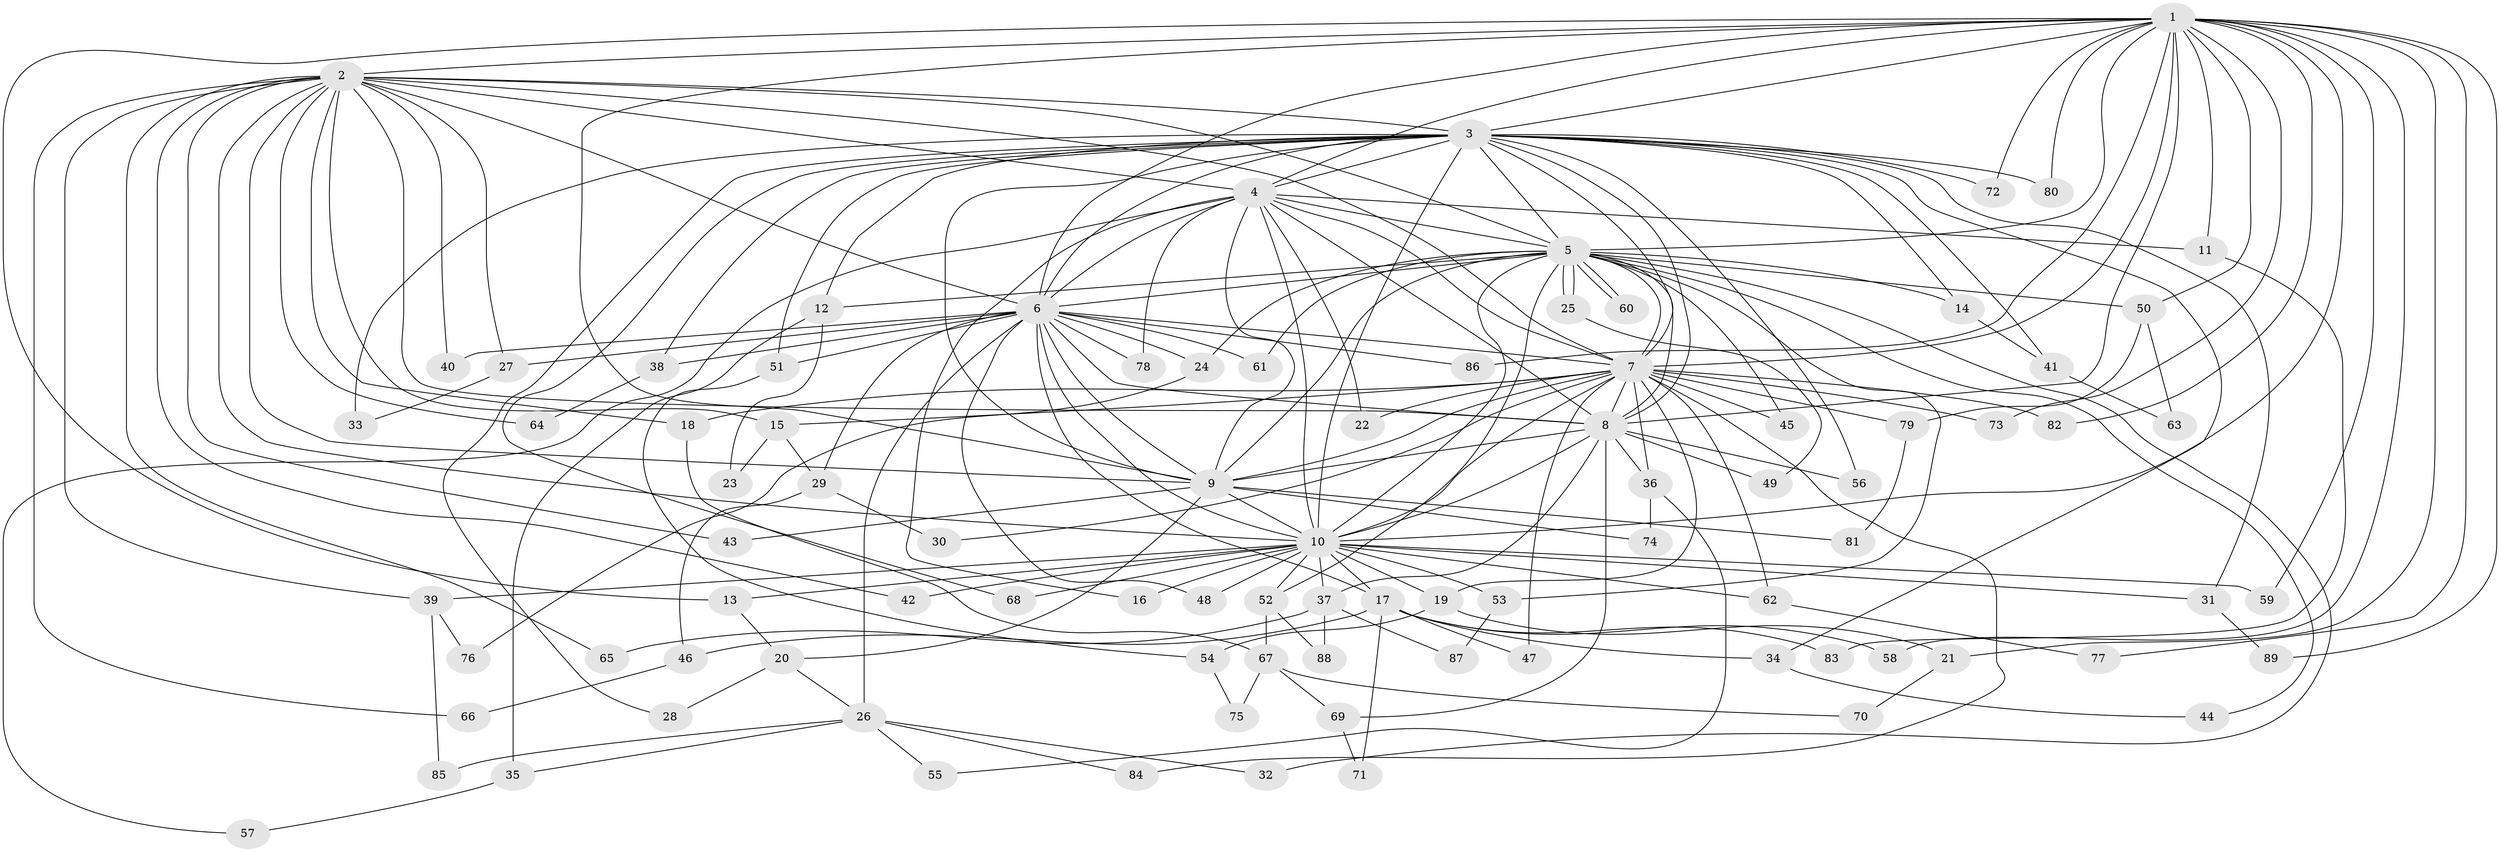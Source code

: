 // Generated by graph-tools (version 1.1) at 2025/34/03/09/25 02:34:56]
// undirected, 89 vertices, 203 edges
graph export_dot {
graph [start="1"]
  node [color=gray90,style=filled];
  1;
  2;
  3;
  4;
  5;
  6;
  7;
  8;
  9;
  10;
  11;
  12;
  13;
  14;
  15;
  16;
  17;
  18;
  19;
  20;
  21;
  22;
  23;
  24;
  25;
  26;
  27;
  28;
  29;
  30;
  31;
  32;
  33;
  34;
  35;
  36;
  37;
  38;
  39;
  40;
  41;
  42;
  43;
  44;
  45;
  46;
  47;
  48;
  49;
  50;
  51;
  52;
  53;
  54;
  55;
  56;
  57;
  58;
  59;
  60;
  61;
  62;
  63;
  64;
  65;
  66;
  67;
  68;
  69;
  70;
  71;
  72;
  73;
  74;
  75;
  76;
  77;
  78;
  79;
  80;
  81;
  82;
  83;
  84;
  85;
  86;
  87;
  88;
  89;
  1 -- 2;
  1 -- 3;
  1 -- 4;
  1 -- 5;
  1 -- 6;
  1 -- 7;
  1 -- 8;
  1 -- 9;
  1 -- 10;
  1 -- 11;
  1 -- 13;
  1 -- 21;
  1 -- 50;
  1 -- 58;
  1 -- 59;
  1 -- 72;
  1 -- 73;
  1 -- 77;
  1 -- 80;
  1 -- 82;
  1 -- 86;
  1 -- 89;
  2 -- 3;
  2 -- 4;
  2 -- 5;
  2 -- 6;
  2 -- 7;
  2 -- 8;
  2 -- 9;
  2 -- 10;
  2 -- 15;
  2 -- 18;
  2 -- 27;
  2 -- 39;
  2 -- 40;
  2 -- 42;
  2 -- 43;
  2 -- 64;
  2 -- 65;
  2 -- 66;
  3 -- 4;
  3 -- 5;
  3 -- 6;
  3 -- 7;
  3 -- 8;
  3 -- 9;
  3 -- 10;
  3 -- 12;
  3 -- 14;
  3 -- 28;
  3 -- 31;
  3 -- 33;
  3 -- 34;
  3 -- 38;
  3 -- 41;
  3 -- 51;
  3 -- 56;
  3 -- 68;
  3 -- 72;
  3 -- 80;
  4 -- 5;
  4 -- 6;
  4 -- 7;
  4 -- 8;
  4 -- 9;
  4 -- 10;
  4 -- 11;
  4 -- 16;
  4 -- 22;
  4 -- 57;
  4 -- 78;
  5 -- 6;
  5 -- 7;
  5 -- 8;
  5 -- 9;
  5 -- 10;
  5 -- 12;
  5 -- 14;
  5 -- 24;
  5 -- 25;
  5 -- 25;
  5 -- 32;
  5 -- 44;
  5 -- 45;
  5 -- 50;
  5 -- 52;
  5 -- 53;
  5 -- 60;
  5 -- 60;
  5 -- 61;
  6 -- 7;
  6 -- 8;
  6 -- 9;
  6 -- 10;
  6 -- 17;
  6 -- 24;
  6 -- 26;
  6 -- 27;
  6 -- 29;
  6 -- 38;
  6 -- 40;
  6 -- 48;
  6 -- 51;
  6 -- 61;
  6 -- 78;
  6 -- 86;
  7 -- 8;
  7 -- 9;
  7 -- 10;
  7 -- 15;
  7 -- 18;
  7 -- 19;
  7 -- 22;
  7 -- 30;
  7 -- 36;
  7 -- 45;
  7 -- 47;
  7 -- 62;
  7 -- 73;
  7 -- 79;
  7 -- 82;
  7 -- 84;
  8 -- 9;
  8 -- 10;
  8 -- 36;
  8 -- 37;
  8 -- 49;
  8 -- 56;
  8 -- 69;
  9 -- 10;
  9 -- 20;
  9 -- 43;
  9 -- 74;
  9 -- 81;
  10 -- 13;
  10 -- 16;
  10 -- 17;
  10 -- 19;
  10 -- 31;
  10 -- 37;
  10 -- 39;
  10 -- 42;
  10 -- 48;
  10 -- 52;
  10 -- 53;
  10 -- 59;
  10 -- 62;
  10 -- 68;
  11 -- 83;
  12 -- 23;
  12 -- 35;
  13 -- 20;
  14 -- 41;
  15 -- 23;
  15 -- 29;
  17 -- 34;
  17 -- 46;
  17 -- 47;
  17 -- 58;
  17 -- 71;
  17 -- 83;
  18 -- 67;
  19 -- 21;
  19 -- 54;
  20 -- 26;
  20 -- 28;
  21 -- 70;
  24 -- 76;
  25 -- 49;
  26 -- 32;
  26 -- 35;
  26 -- 55;
  26 -- 84;
  26 -- 85;
  27 -- 33;
  29 -- 30;
  29 -- 46;
  31 -- 89;
  34 -- 44;
  35 -- 57;
  36 -- 55;
  36 -- 74;
  37 -- 65;
  37 -- 87;
  37 -- 88;
  38 -- 64;
  39 -- 76;
  39 -- 85;
  41 -- 63;
  46 -- 66;
  50 -- 63;
  50 -- 79;
  51 -- 54;
  52 -- 67;
  52 -- 88;
  53 -- 87;
  54 -- 75;
  62 -- 77;
  67 -- 69;
  67 -- 70;
  67 -- 75;
  69 -- 71;
  79 -- 81;
}
